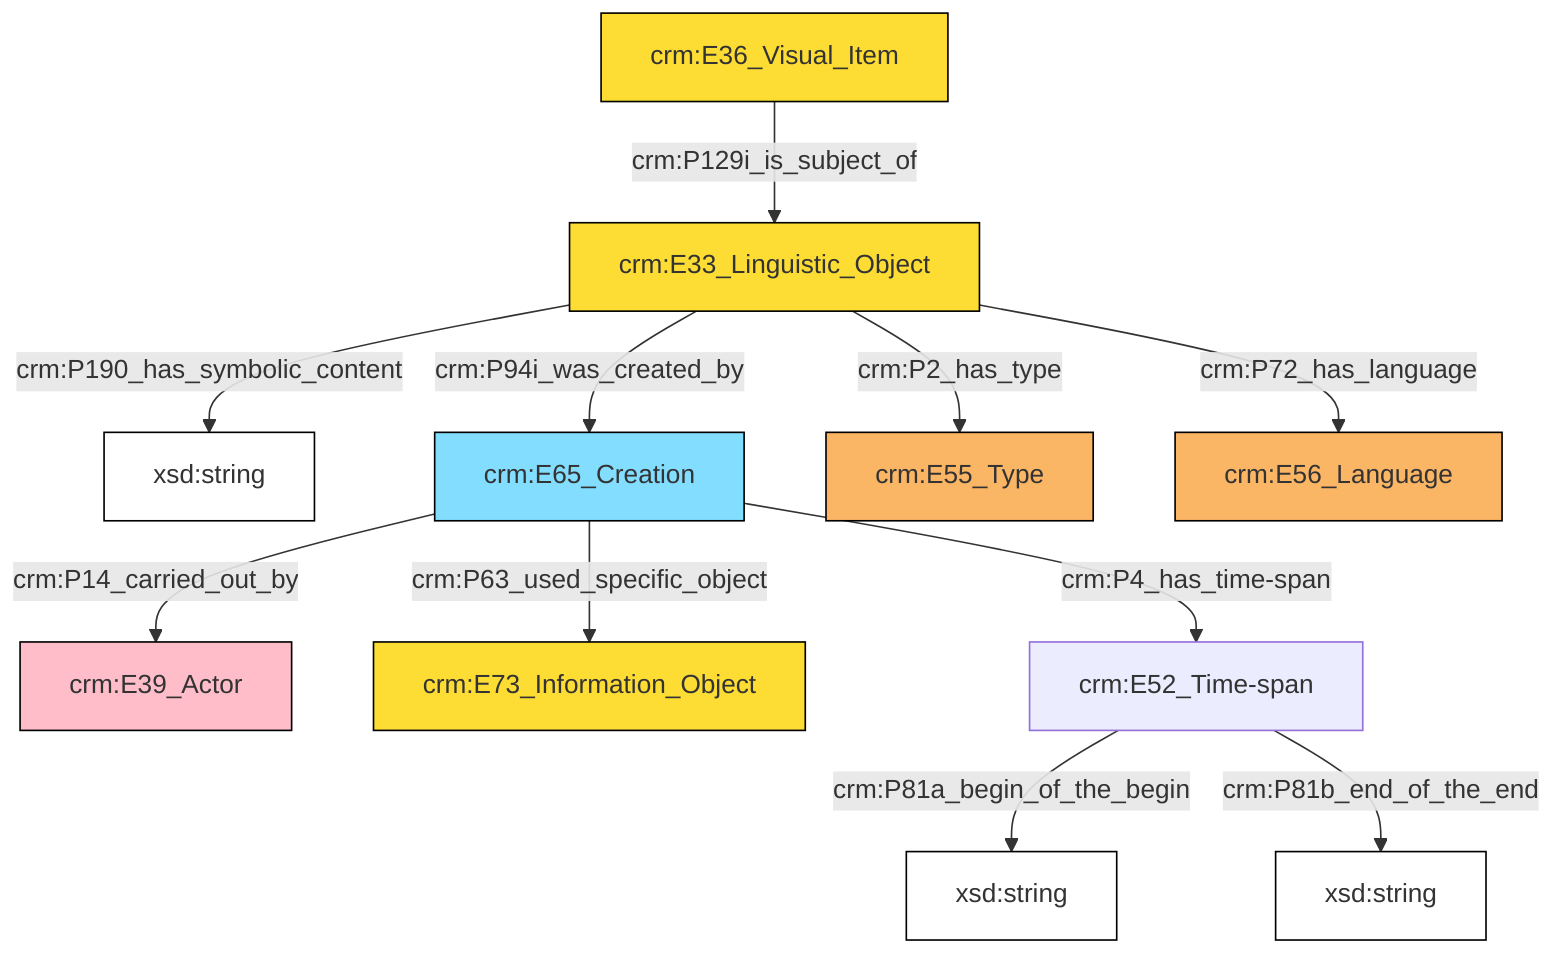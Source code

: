 flowchart TD
classDef Literal fill:#ffffff,stroke:#000000,color:;
classDef Literal_URI fill:#ffffff,stroke:#000000,color:;
classDef crm_E1_CRM_Entity fill:#ffffff,stroke:#000000,color:;
classDef crm_E1_CRM_Entity_URI fill:#ffffff,stroke:#000000,color:;
classDef crm_E2_Temporal_Entity fill:#82ddff,stroke:#000000,color:;
classDef crm_E2_Temporal_Entity_URI fill:#d2effa,stroke:#000000,color:;
classDef crm_E55_Type fill:#fab565,stroke:#000000,color:;
classDef crm_E55_Type_URI fill:#fde7ce,stroke:#000000,color:;
classDef crm_E52_Time-Span fill:#86bcc8,stroke:#000000,color:;
classDef crm_E52_Time-Span_URI fill:#dcebef,stroke:#000000,color:;
classDef crm_E41_Appellation fill:#fef3ba,stroke:#000000,color:;
classDef crm_E41_Appellation_URI fill:#fffae6,stroke:#000000,color:;
classDef crm_E53_Place fill:#94cc7d,stroke:#000000,color:;
classDef crm_E53_Place_URI fill:#e1f1da,stroke:#000000,color:;
classDef crm_E77_Persistent_Item fill:#ffffff,stroke:#000000,color:;
classDef crm_E77_Persistent_Item_URI fill:#ffffff,stroke:#000000,color:;
classDef crm_E28_Conceptual_Object fill:#fddc34,stroke:#000000,color:;
classDef crm_E28_Conceptual_Object_URI fill:#fef6cd,stroke:#000000,color:;
classDef crm_E18_Physical_Thing fill:#c78e66,stroke:#000000,color:;
classDef crm_E18_Physical_Thing_URI fill:#e3c8b5,stroke:#000000,color:;
classDef crm_E39_Actor fill:#ffbdca,stroke:#000000,color:;
classDef crm_E39_Actor_URI fill:#ffe6eb,stroke:#000000,color:;
classDef crm_E54_Dimension fill:#b8b8b8,stroke:#000000,color:;
classDef crm_E54_Dimension_URI fill:#f2f2f2,stroke:#000000,color:;
classDef crm_E92_Spacetime_Volume fill:#cc80ff,stroke:#000000,color:;
classDef crm_E92_Spacetime_Volume_URI fill:#ebccff,stroke:#000000,color:;
classDef crm_E59_Primitive_Value fill:#f0f0f0,stroke:#000000,color:;
classDef crm_E59_Primitive_Value_URI fill:#f2f2f2,stroke:#000000,color:;
classDef crm_PC0_Typed_CRM_Property fill:#ffffff,stroke:#000000,color:;
classDef crm_PC0_Typed_CRM_Property_URI fill:#ffffff,stroke:#000000,color:;
classDef Multi fill:#cccccc,stroke:#000000,color:;
classDef Multi_URI fill:#cccccc,stroke:#000000,color:;
0["crm:E33_Linguistic_Object"]:::crm_E28_Conceptual_Object -->|crm:P190_has_symbolic_content| 1["xsd:string"]:::Literal
2["crm:E65_Creation"]:::crm_E2_Temporal_Entity -->|crm:P14_carried_out_by| 4["crm:E39_Actor"]:::crm_E39_Actor
2["crm:E65_Creation"]:::crm_E2_Temporal_Entity -->|crm:P63_used_specific_object| 5["crm:E73_Information_Object"]:::crm_E28_Conceptual_Object
6["crm:E52_Time-span"]:::Default -->|crm:P81a_begin_of_the_begin| 7["xsd:string"]:::Literal
0["crm:E33_Linguistic_Object"]:::crm_E28_Conceptual_Object -->|crm:P2_has_type| 8["crm:E55_Type"]:::crm_E55_Type
9["crm:E36_Visual_Item"]:::crm_E28_Conceptual_Object -->|crm:P129i_is_subject_of| 0["crm:E33_Linguistic_Object"]:::crm_E28_Conceptual_Object
0["crm:E33_Linguistic_Object"]:::crm_E28_Conceptual_Object -->|crm:P94i_was_created_by| 2["crm:E65_Creation"]:::crm_E2_Temporal_Entity
0["crm:E33_Linguistic_Object"]:::crm_E28_Conceptual_Object -->|crm:P72_has_language| 15["crm:E56_Language"]:::crm_E55_Type
2["crm:E65_Creation"]:::crm_E2_Temporal_Entity -->|crm:P4_has_time-span| 6["crm:E52_Time-span"]:::Default
6["crm:E52_Time-span"]:::Default -->|crm:P81b_end_of_the_end| 18["xsd:string"]:::Literal
